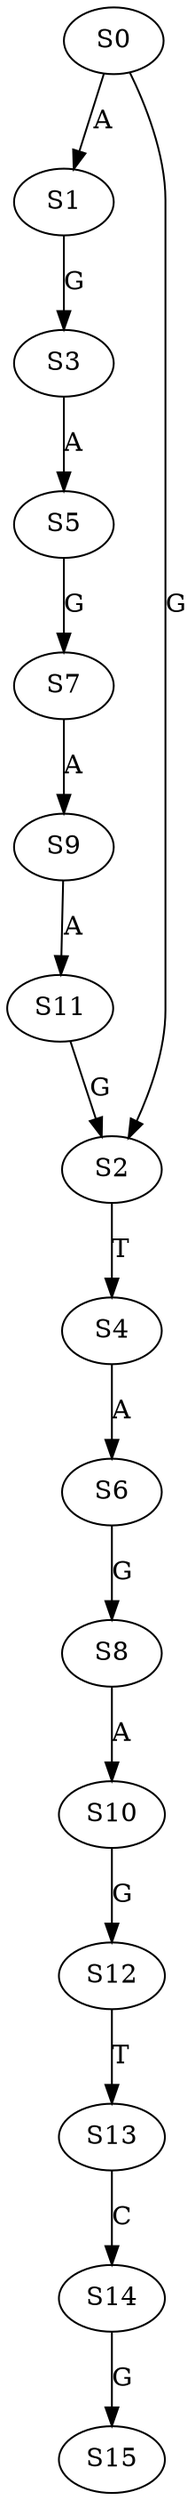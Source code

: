 strict digraph  {
	S0 -> S1 [ label = A ];
	S0 -> S2 [ label = G ];
	S1 -> S3 [ label = G ];
	S2 -> S4 [ label = T ];
	S3 -> S5 [ label = A ];
	S4 -> S6 [ label = A ];
	S5 -> S7 [ label = G ];
	S6 -> S8 [ label = G ];
	S7 -> S9 [ label = A ];
	S8 -> S10 [ label = A ];
	S9 -> S11 [ label = A ];
	S10 -> S12 [ label = G ];
	S11 -> S2 [ label = G ];
	S12 -> S13 [ label = T ];
	S13 -> S14 [ label = C ];
	S14 -> S15 [ label = G ];
}
